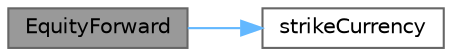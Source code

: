 digraph "EquityForward"
{
 // INTERACTIVE_SVG=YES
 // LATEX_PDF_SIZE
  bgcolor="transparent";
  edge [fontname=Helvetica,fontsize=10,labelfontname=Helvetica,labelfontsize=10];
  node [fontname=Helvetica,fontsize=10,shape=box,height=0.2,width=0.4];
  rankdir="LR";
  Node1 [label="EquityForward",height=0.2,width=0.4,color="gray40", fillcolor="grey60", style="filled", fontcolor="black",tooltip=" "];
  Node1 -> Node2 [color="steelblue1",style="solid"];
  Node2 [label="strikeCurrency",height=0.2,width=0.4,color="grey40", fillcolor="white", style="filled",URL="$classore_1_1data_1_1_equity_forward.html#a06aa43b3053dd5715db266b7a37f036a",tooltip=" "];
}

